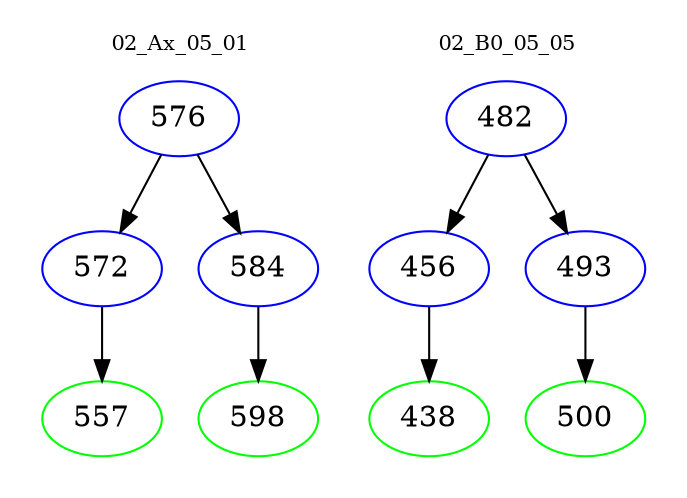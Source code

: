 digraph{
subgraph cluster_0 {
color = white
label = "02_Ax_05_01";
fontsize=10;
T0_576 [label="576", color="blue"]
T0_576 -> T0_572 [color="black"]
T0_572 [label="572", color="blue"]
T0_572 -> T0_557 [color="black"]
T0_557 [label="557", color="green"]
T0_576 -> T0_584 [color="black"]
T0_584 [label="584", color="blue"]
T0_584 -> T0_598 [color="black"]
T0_598 [label="598", color="green"]
}
subgraph cluster_1 {
color = white
label = "02_B0_05_05";
fontsize=10;
T1_482 [label="482", color="blue"]
T1_482 -> T1_456 [color="black"]
T1_456 [label="456", color="blue"]
T1_456 -> T1_438 [color="black"]
T1_438 [label="438", color="green"]
T1_482 -> T1_493 [color="black"]
T1_493 [label="493", color="blue"]
T1_493 -> T1_500 [color="black"]
T1_500 [label="500", color="green"]
}
}

